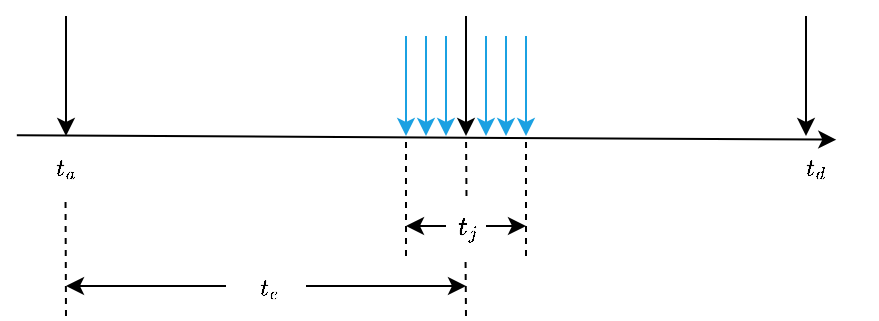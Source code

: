 <mxfile scale="1" border="0" disableSvgWarning="true" version="20.8.16" type="device"><diagram id="sbIwFdubj7dtMg1yJw_S" name="Page-1"><mxGraphModel dx="420" dy="292" grid="1" gridSize="10" guides="1" tooltips="1" connect="1" arrows="1" fold="1" page="1" pageScale="1" pageWidth="827" pageHeight="1169" math="1" shadow="0"><root><mxCell id="0"/><mxCell id="1" parent="0"/><mxCell id="2" value="" style="endArrow=classic;html=1;entryX=0.669;entryY=0.061;entryDx=0;entryDy=0;entryPerimeter=0;exitX=0.09;exitY=-0.013;exitDx=0;exitDy=0;exitPerimeter=0;" parent="1" source="48" target="8" edge="1"><mxGeometry width="50" height="50" relative="1" as="geometry"><mxPoint x="110" y="260" as="sourcePoint"/><mxPoint x="780" y="260" as="targetPoint"/></mxGeometry></mxCell><mxCell id="3" value="" style="endArrow=classic;html=1;" parent="1" edge="1"><mxGeometry width="50" height="50" relative="1" as="geometry"><mxPoint x="290" y="200" as="sourcePoint"/><mxPoint x="290" y="260" as="targetPoint"/></mxGeometry></mxCell><mxCell id="6" value="&lt;font face=&quot;Times New Roman&quot;&gt;$$t_e$$&lt;/font&gt;" style="text;html=1;align=center;verticalAlign=middle;resizable=0;points=[];autosize=1;strokeColor=none;fillColor=none;" parent="1" vertex="1"><mxGeometry x="361" y="320" width="60" height="30" as="geometry"/></mxCell><mxCell id="7" value="" style="endArrow=classic;html=1;fontFamily=Times New Roman;" parent="1" edge="1"><mxGeometry width="50" height="50" relative="1" as="geometry"><mxPoint x="660" y="200" as="sourcePoint"/><mxPoint x="660" y="260" as="targetPoint"/></mxGeometry></mxCell><mxCell id="8" value="&lt;font face=&quot;Times New Roman&quot;&gt;$$t_d$$&lt;/font&gt;" style="text;html=1;align=center;verticalAlign=middle;resizable=0;points=[];autosize=1;strokeColor=none;fillColor=none;" parent="1" vertex="1"><mxGeometry x="635" y="260" width="60" height="30" as="geometry"/></mxCell><mxCell id="36" value="" style="endArrow=classic;html=1;strokeWidth=1;fontFamily=Times New Roman;" parent="1" edge="1"><mxGeometry width="50" height="50" relative="1" as="geometry"><mxPoint x="490" y="200" as="sourcePoint"/><mxPoint x="490" y="260" as="targetPoint"/></mxGeometry></mxCell><mxCell id="48" value="$$t_a$$" style="text;html=1;align=center;verticalAlign=middle;resizable=0;points=[];autosize=1;strokeColor=none;fillColor=none;fontFamily=Times New Roman;" parent="1" vertex="1"><mxGeometry x="260" y="260" width="60" height="30" as="geometry"/></mxCell><mxCell id="ed92ockTBPXU7JXmy0QS-59" value="" style="endArrow=classic;html=1;strokeWidth=1;fontFamily=Times New Roman;fontColor=#1BA1E2;strokeColor=#1BA1E2;" parent="1" edge="1"><mxGeometry width="50" height="50" relative="1" as="geometry"><mxPoint x="510" y="210" as="sourcePoint"/><mxPoint x="510" y="260" as="targetPoint"/></mxGeometry></mxCell><mxCell id="ed92ockTBPXU7JXmy0QS-60" value="" style="endArrow=classic;html=1;strokeWidth=1;fontFamily=Times New Roman;fontColor=#1BA1E2;strokeColor=#1BA1E2;" parent="1" edge="1"><mxGeometry width="50" height="50" relative="1" as="geometry"><mxPoint x="500" y="210" as="sourcePoint"/><mxPoint x="500" y="260" as="targetPoint"/></mxGeometry></mxCell><mxCell id="ed92ockTBPXU7JXmy0QS-61" value="" style="endArrow=classic;html=1;strokeWidth=1;fontFamily=Times New Roman;fontColor=#1BA1E2;strokeColor=#1BA1E2;" parent="1" edge="1"><mxGeometry width="50" height="50" relative="1" as="geometry"><mxPoint x="520" y="210" as="sourcePoint"/><mxPoint x="520" y="260" as="targetPoint"/></mxGeometry></mxCell><mxCell id="ed92ockTBPXU7JXmy0QS-62" value="" style="endArrow=classic;html=1;strokeWidth=1;fontFamily=Times New Roman;fontColor=#1BA1E2;strokeColor=#1BA1E2;" parent="1" edge="1"><mxGeometry width="50" height="50" relative="1" as="geometry"><mxPoint x="480" y="210" as="sourcePoint"/><mxPoint x="480" y="260" as="targetPoint"/></mxGeometry></mxCell><mxCell id="ed92ockTBPXU7JXmy0QS-63" value="" style="endArrow=classic;html=1;strokeWidth=1;fontFamily=Times New Roman;fontColor=#1BA1E2;strokeColor=#1BA1E2;" parent="1" edge="1"><mxGeometry width="50" height="50" relative="1" as="geometry"><mxPoint x="470" y="210" as="sourcePoint"/><mxPoint x="470" y="260" as="targetPoint"/></mxGeometry></mxCell><mxCell id="ed92ockTBPXU7JXmy0QS-64" value="" style="endArrow=classic;html=1;strokeWidth=1;fontFamily=Times New Roman;fontColor=#1BA1E2;strokeColor=#1BA1E2;" parent="1" edge="1"><mxGeometry width="50" height="50" relative="1" as="geometry"><mxPoint x="460" y="210" as="sourcePoint"/><mxPoint x="460" y="260" as="targetPoint"/></mxGeometry></mxCell><mxCell id="ed92ockTBPXU7JXmy0QS-66" value="" style="endArrow=none;dashed=1;html=1;rounded=0;strokeColor=#000000;fontFamily=Times New Roman;fontSize=13;fontColor=#1BA1E2;" parent="1" edge="1"><mxGeometry width="50" height="50" relative="1" as="geometry"><mxPoint x="520" y="320" as="sourcePoint"/><mxPoint x="520" y="260" as="targetPoint"/></mxGeometry></mxCell><mxCell id="ed92ockTBPXU7JXmy0QS-67" value="" style="endArrow=none;dashed=1;html=1;rounded=0;strokeColor=#000000;fontFamily=Times New Roman;fontSize=13;fontColor=#1BA1E2;" parent="1" edge="1"><mxGeometry width="50" height="50" relative="1" as="geometry"><mxPoint x="460" y="320" as="sourcePoint"/><mxPoint x="460" y="260" as="targetPoint"/></mxGeometry></mxCell><mxCell id="ed92ockTBPXU7JXmy0QS-68" value="&lt;font color=&quot;#000000&quot;&gt;$$t_j$$&lt;/font&gt;" style="text;html=1;align=center;verticalAlign=middle;resizable=0;points=[];autosize=1;strokeColor=none;fillColor=none;fontSize=13;fontFamily=Times New Roman;fontColor=#1BA1E2;" parent="1" vertex="1"><mxGeometry x="460" y="290" width="60" height="30" as="geometry"/></mxCell><mxCell id="ed92ockTBPXU7JXmy0QS-69" value="" style="endArrow=classic;html=1;rounded=0;strokeColor=#000000;fontFamily=Times New Roman;fontSize=13;fontColor=#000000;" parent="1" edge="1"><mxGeometry width="50" height="50" relative="1" as="geometry"><mxPoint x="480" y="305" as="sourcePoint"/><mxPoint x="460" y="305" as="targetPoint"/></mxGeometry></mxCell><mxCell id="ed92ockTBPXU7JXmy0QS-70" value="" style="endArrow=classic;html=1;rounded=0;strokeColor=#000000;fontFamily=Times New Roman;fontSize=13;fontColor=#000000;" parent="1" edge="1"><mxGeometry width="50" height="50" relative="1" as="geometry"><mxPoint x="500" y="305" as="sourcePoint"/><mxPoint x="520" y="305" as="targetPoint"/></mxGeometry></mxCell><mxCell id="m1S547qhAXCj_KPkesB6-48" value="" style="endArrow=none;dashed=1;html=1;rounded=0;strokeColor=#000000;fontFamily=Times New Roman;fontSize=13;fontColor=#1BA1E2;" edge="1" parent="1"><mxGeometry width="50" height="50" relative="1" as="geometry"><mxPoint x="490" y="350" as="sourcePoint"/><mxPoint x="489.76" y="320" as="targetPoint"/></mxGeometry></mxCell><mxCell id="m1S547qhAXCj_KPkesB6-49" value="" style="endArrow=none;dashed=1;html=1;rounded=0;strokeColor=#000000;fontFamily=Times New Roman;fontSize=13;fontColor=#1BA1E2;" edge="1" parent="1"><mxGeometry width="50" height="50" relative="1" as="geometry"><mxPoint x="290" y="350" as="sourcePoint"/><mxPoint x="289.76" y="290" as="targetPoint"/></mxGeometry></mxCell><mxCell id="m1S547qhAXCj_KPkesB6-50" value="" style="endArrow=classic;html=1;rounded=0;strokeColor=#000000;fontFamily=Times New Roman;fontSize=13;fontColor=#000000;" edge="1" parent="1"><mxGeometry width="50" height="50" relative="1" as="geometry"><mxPoint x="370" y="335" as="sourcePoint"/><mxPoint x="290" y="335" as="targetPoint"/></mxGeometry></mxCell><mxCell id="m1S547qhAXCj_KPkesB6-51" value="" style="endArrow=classic;html=1;rounded=0;" edge="1" parent="1"><mxGeometry width="50" height="50" relative="1" as="geometry"><mxPoint x="410" y="335" as="sourcePoint"/><mxPoint x="490" y="335" as="targetPoint"/></mxGeometry></mxCell><mxCell id="m1S547qhAXCj_KPkesB6-52" value="" style="endArrow=none;dashed=1;html=1;rounded=0;strokeColor=#000000;fontFamily=Times New Roman;fontSize=13;fontColor=#1BA1E2;" edge="1" parent="1"><mxGeometry width="50" height="50" relative="1" as="geometry"><mxPoint x="490.24" y="290" as="sourcePoint"/><mxPoint x="490" y="260" as="targetPoint"/></mxGeometry></mxCell></root></mxGraphModel></diagram></mxfile>